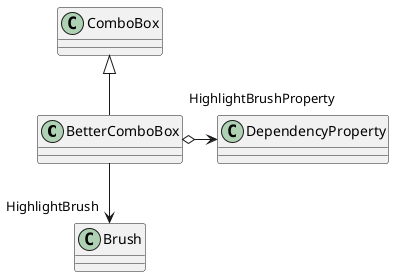 @startuml
class BetterComboBox {
}
ComboBox <|-- BetterComboBox
BetterComboBox o-> "HighlightBrushProperty" DependencyProperty
BetterComboBox --> "HighlightBrush" Brush
@enduml
